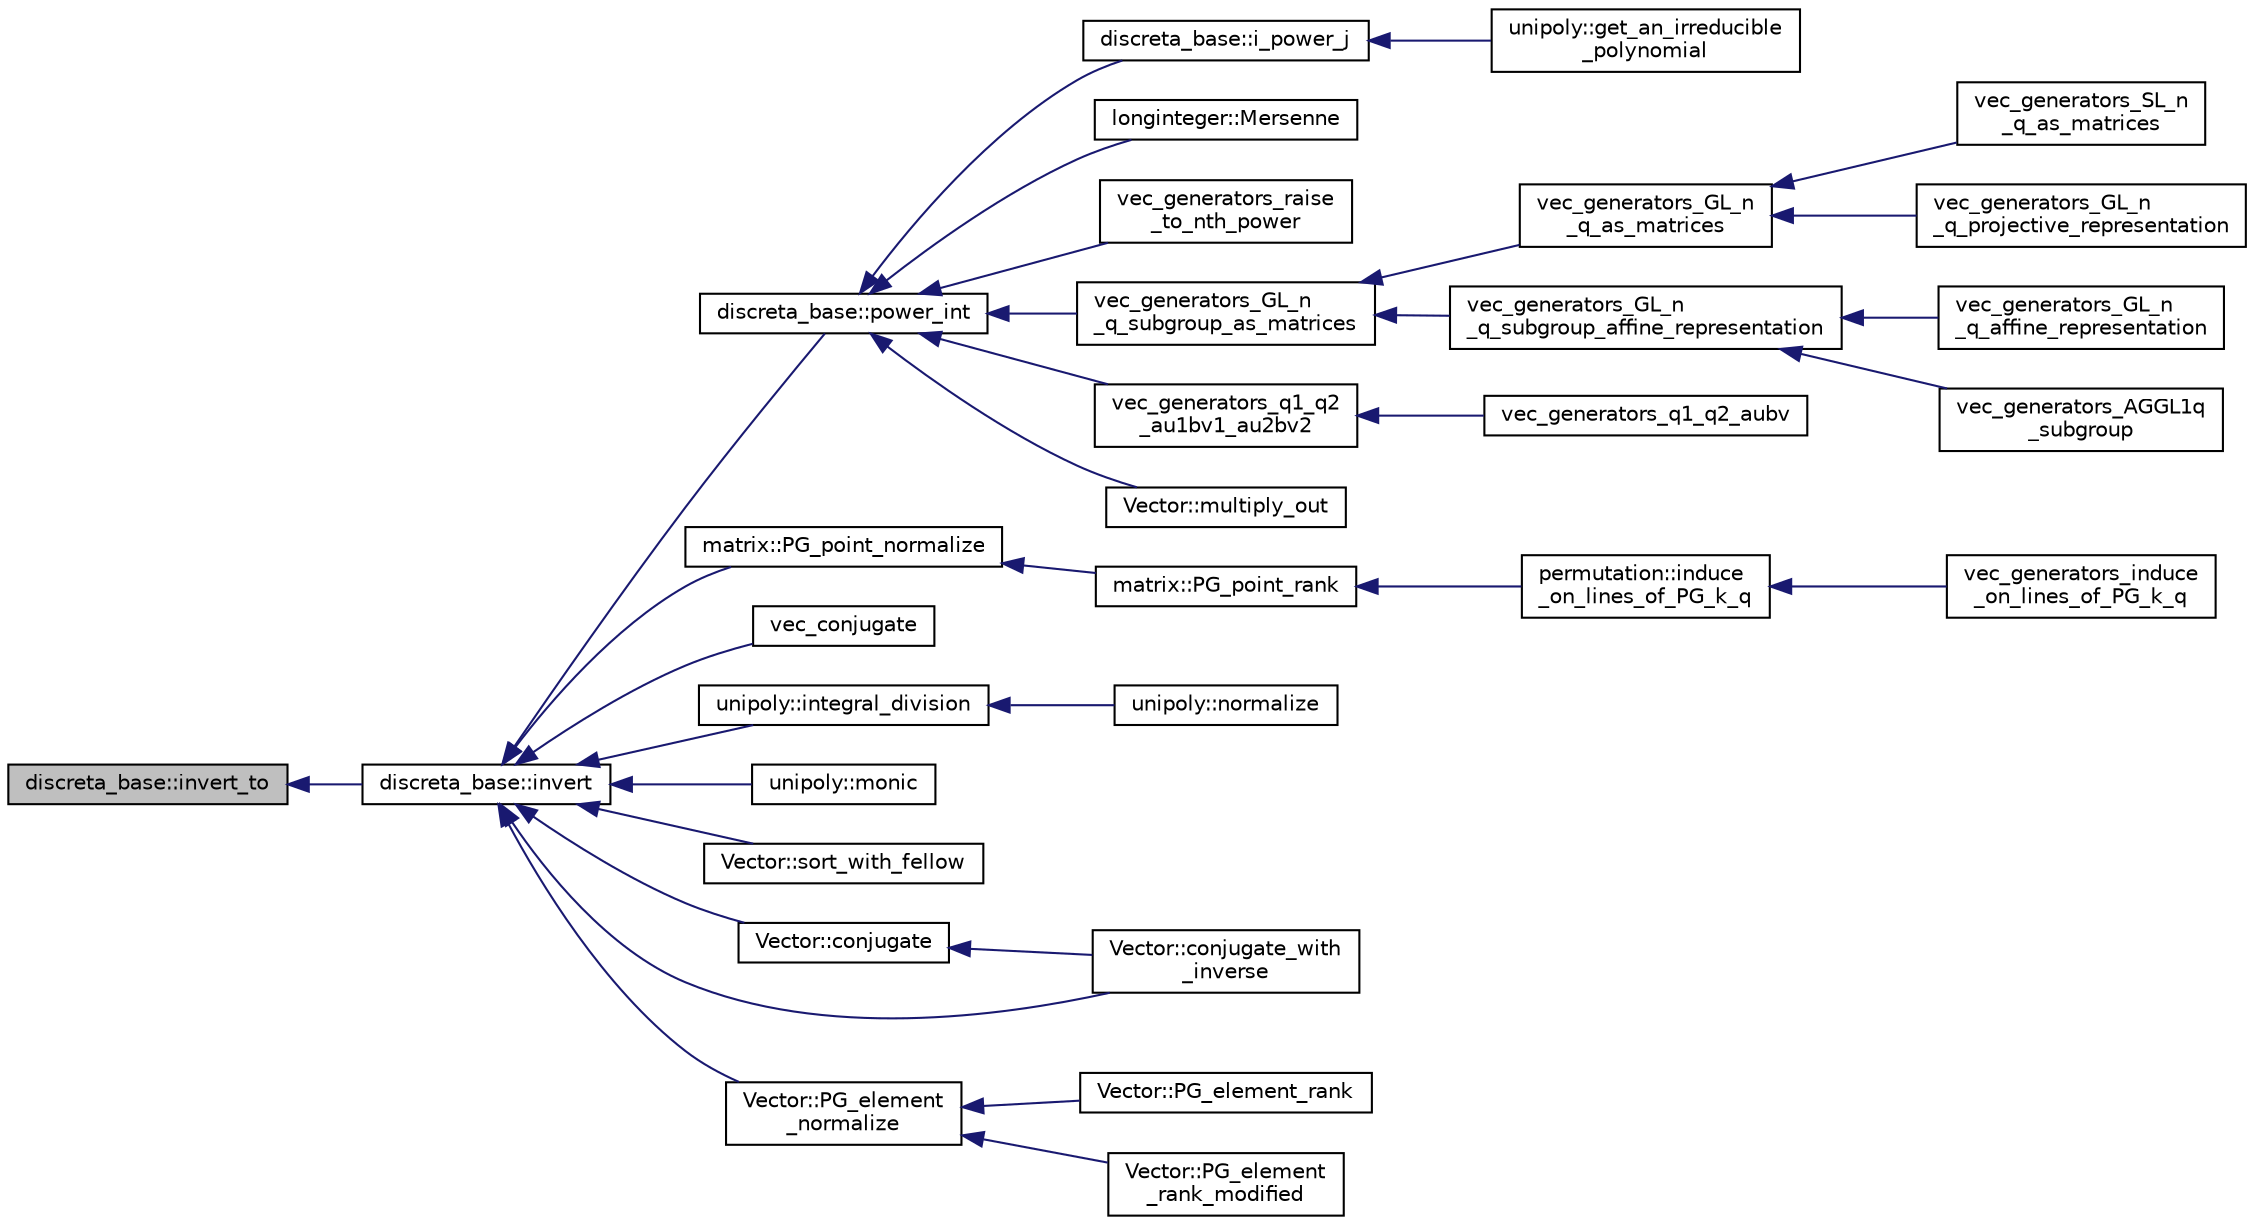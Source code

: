 digraph "discreta_base::invert_to"
{
  edge [fontname="Helvetica",fontsize="10",labelfontname="Helvetica",labelfontsize="10"];
  node [fontname="Helvetica",fontsize="10",shape=record];
  rankdir="LR";
  Node13739 [label="discreta_base::invert_to",height=0.2,width=0.4,color="black", fillcolor="grey75", style="filled", fontcolor="black"];
  Node13739 -> Node13740 [dir="back",color="midnightblue",fontsize="10",style="solid",fontname="Helvetica"];
  Node13740 [label="discreta_base::invert",height=0.2,width=0.4,color="black", fillcolor="white", style="filled",URL="$d7/d71/classdiscreta__base.html#a3c415a064ce76e183f000912875dea74"];
  Node13740 -> Node13741 [dir="back",color="midnightblue",fontsize="10",style="solid",fontname="Helvetica"];
  Node13741 [label="discreta_base::power_int",height=0.2,width=0.4,color="black", fillcolor="white", style="filled",URL="$d7/d71/classdiscreta__base.html#a4b7be615dfc1a72b6c6a623325e77628"];
  Node13741 -> Node13742 [dir="back",color="midnightblue",fontsize="10",style="solid",fontname="Helvetica"];
  Node13742 [label="discreta_base::i_power_j",height=0.2,width=0.4,color="black", fillcolor="white", style="filled",URL="$d7/d71/classdiscreta__base.html#ae0bc8b345a8d639e626267ddbebaa7a1"];
  Node13742 -> Node13743 [dir="back",color="midnightblue",fontsize="10",style="solid",fontname="Helvetica"];
  Node13743 [label="unipoly::get_an_irreducible\l_polynomial",height=0.2,width=0.4,color="black", fillcolor="white", style="filled",URL="$d1/d89/classunipoly.html#a14ae1863f2096e87f8115f5e8f727883"];
  Node13741 -> Node13744 [dir="back",color="midnightblue",fontsize="10",style="solid",fontname="Helvetica"];
  Node13744 [label="longinteger::Mersenne",height=0.2,width=0.4,color="black", fillcolor="white", style="filled",URL="$d3/d71/classlonginteger.html#a549866ae981b0229715752adc96be386"];
  Node13741 -> Node13745 [dir="back",color="midnightblue",fontsize="10",style="solid",fontname="Helvetica"];
  Node13745 [label="vec_generators_raise\l_to_nth_power",height=0.2,width=0.4,color="black", fillcolor="white", style="filled",URL="$d0/dd3/perm__group__gens_8_c.html#ae2abdba2094e87b7f58ee9042738b4f5"];
  Node13741 -> Node13746 [dir="back",color="midnightblue",fontsize="10",style="solid",fontname="Helvetica"];
  Node13746 [label="vec_generators_GL_n\l_q_subgroup_as_matrices",height=0.2,width=0.4,color="black", fillcolor="white", style="filled",URL="$d0/dd3/perm__group__gens_8_c.html#a67390878e31e37836b12fa5d56e72394"];
  Node13746 -> Node13747 [dir="back",color="midnightblue",fontsize="10",style="solid",fontname="Helvetica"];
  Node13747 [label="vec_generators_GL_n\l_q_as_matrices",height=0.2,width=0.4,color="black", fillcolor="white", style="filled",URL="$d0/dd3/perm__group__gens_8_c.html#a16af2db378d422175df1fdf70cb02806"];
  Node13747 -> Node13748 [dir="back",color="midnightblue",fontsize="10",style="solid",fontname="Helvetica"];
  Node13748 [label="vec_generators_SL_n\l_q_as_matrices",height=0.2,width=0.4,color="black", fillcolor="white", style="filled",URL="$d0/dd3/perm__group__gens_8_c.html#aece7a22e0963ee87d325797900443bd2"];
  Node13747 -> Node13749 [dir="back",color="midnightblue",fontsize="10",style="solid",fontname="Helvetica"];
  Node13749 [label="vec_generators_GL_n\l_q_projective_representation",height=0.2,width=0.4,color="black", fillcolor="white", style="filled",URL="$d0/dd3/perm__group__gens_8_c.html#ae56b1d99562cb32203518575c689746d"];
  Node13746 -> Node13750 [dir="back",color="midnightblue",fontsize="10",style="solid",fontname="Helvetica"];
  Node13750 [label="vec_generators_GL_n\l_q_subgroup_affine_representation",height=0.2,width=0.4,color="black", fillcolor="white", style="filled",URL="$d0/dd3/perm__group__gens_8_c.html#adc1a2bfe52c3047a066884771aa01321"];
  Node13750 -> Node13751 [dir="back",color="midnightblue",fontsize="10",style="solid",fontname="Helvetica"];
  Node13751 [label="vec_generators_GL_n\l_q_affine_representation",height=0.2,width=0.4,color="black", fillcolor="white", style="filled",URL="$d0/dd3/perm__group__gens_8_c.html#a689108f410f773f0681e21a864097f16"];
  Node13750 -> Node13752 [dir="back",color="midnightblue",fontsize="10",style="solid",fontname="Helvetica"];
  Node13752 [label="vec_generators_AGGL1q\l_subgroup",height=0.2,width=0.4,color="black", fillcolor="white", style="filled",URL="$d0/dd3/perm__group__gens_8_c.html#a93659c1c7a668dd6adf9f217c608e1f1"];
  Node13741 -> Node13753 [dir="back",color="midnightblue",fontsize="10",style="solid",fontname="Helvetica"];
  Node13753 [label="vec_generators_q1_q2\l_au1bv1_au2bv2",height=0.2,width=0.4,color="black", fillcolor="white", style="filled",URL="$d0/dd3/perm__group__gens_8_c.html#aee37285cfb5987a4fc1f5c7580865175"];
  Node13753 -> Node13754 [dir="back",color="midnightblue",fontsize="10",style="solid",fontname="Helvetica"];
  Node13754 [label="vec_generators_q1_q2_aubv",height=0.2,width=0.4,color="black", fillcolor="white", style="filled",URL="$d0/dd3/perm__group__gens_8_c.html#a0b5ce8828dd8a35cbfec4450f0d76edc"];
  Node13741 -> Node13755 [dir="back",color="midnightblue",fontsize="10",style="solid",fontname="Helvetica"];
  Node13755 [label="Vector::multiply_out",height=0.2,width=0.4,color="black", fillcolor="white", style="filled",URL="$d5/db2/class_vector.html#a3f8219c2cb731ff22790f6456753e104"];
  Node13740 -> Node13756 [dir="back",color="midnightblue",fontsize="10",style="solid",fontname="Helvetica"];
  Node13756 [label="matrix::PG_point_normalize",height=0.2,width=0.4,color="black", fillcolor="white", style="filled",URL="$d1/d8d/classmatrix.html#a99bed1e311402c77fa47ad8fea5ba8ce"];
  Node13756 -> Node13757 [dir="back",color="midnightblue",fontsize="10",style="solid",fontname="Helvetica"];
  Node13757 [label="matrix::PG_point_rank",height=0.2,width=0.4,color="black", fillcolor="white", style="filled",URL="$d1/d8d/classmatrix.html#a482c95dbcf39d23ea96bca94e2a3f8cb"];
  Node13757 -> Node13758 [dir="back",color="midnightblue",fontsize="10",style="solid",fontname="Helvetica"];
  Node13758 [label="permutation::induce\l_on_lines_of_PG_k_q",height=0.2,width=0.4,color="black", fillcolor="white", style="filled",URL="$d0/d08/classpermutation.html#a3e01585ffb15282fc45a3158c5ad0b76"];
  Node13758 -> Node13759 [dir="back",color="midnightblue",fontsize="10",style="solid",fontname="Helvetica"];
  Node13759 [label="vec_generators_induce\l_on_lines_of_PG_k_q",height=0.2,width=0.4,color="black", fillcolor="white", style="filled",URL="$d0/dd3/perm__group__gens_8_c.html#ab33fa2e167b2501e5761fee699b4c285"];
  Node13740 -> Node13760 [dir="back",color="midnightblue",fontsize="10",style="solid",fontname="Helvetica"];
  Node13760 [label="vec_conjugate",height=0.2,width=0.4,color="black", fillcolor="white", style="filled",URL="$d0/dd3/perm__group__gens_8_c.html#a394633eb67f30ca43fc9aff8abfff329"];
  Node13740 -> Node13761 [dir="back",color="midnightblue",fontsize="10",style="solid",fontname="Helvetica"];
  Node13761 [label="unipoly::integral_division",height=0.2,width=0.4,color="black", fillcolor="white", style="filled",URL="$d1/d89/classunipoly.html#aeb794e4d6b10709ed6be7dae9826d705"];
  Node13761 -> Node13762 [dir="back",color="midnightblue",fontsize="10",style="solid",fontname="Helvetica"];
  Node13762 [label="unipoly::normalize",height=0.2,width=0.4,color="black", fillcolor="white", style="filled",URL="$d1/d89/classunipoly.html#a1fdf6f2da235edcf45fca433dea19370"];
  Node13740 -> Node13763 [dir="back",color="midnightblue",fontsize="10",style="solid",fontname="Helvetica"];
  Node13763 [label="unipoly::monic",height=0.2,width=0.4,color="black", fillcolor="white", style="filled",URL="$d1/d89/classunipoly.html#a44fd80fcd3b9dc5b3d9f915761a8082d"];
  Node13740 -> Node13764 [dir="back",color="midnightblue",fontsize="10",style="solid",fontname="Helvetica"];
  Node13764 [label="Vector::sort_with_fellow",height=0.2,width=0.4,color="black", fillcolor="white", style="filled",URL="$d5/db2/class_vector.html#a689bf0a0797099e26f9b40d07cfd1b9c"];
  Node13740 -> Node13765 [dir="back",color="midnightblue",fontsize="10",style="solid",fontname="Helvetica"];
  Node13765 [label="Vector::conjugate",height=0.2,width=0.4,color="black", fillcolor="white", style="filled",URL="$d5/db2/class_vector.html#a477bb8091a6946d25d1c7b2e32c9a474"];
  Node13765 -> Node13766 [dir="back",color="midnightblue",fontsize="10",style="solid",fontname="Helvetica"];
  Node13766 [label="Vector::conjugate_with\l_inverse",height=0.2,width=0.4,color="black", fillcolor="white", style="filled",URL="$d5/db2/class_vector.html#a31e4b25f3c2939f565f2a9f215a5fd19"];
  Node13740 -> Node13766 [dir="back",color="midnightblue",fontsize="10",style="solid",fontname="Helvetica"];
  Node13740 -> Node13767 [dir="back",color="midnightblue",fontsize="10",style="solid",fontname="Helvetica"];
  Node13767 [label="Vector::PG_element\l_normalize",height=0.2,width=0.4,color="black", fillcolor="white", style="filled",URL="$d5/db2/class_vector.html#a8cca2f9cb0336c06d2ab0b6f835ceb82"];
  Node13767 -> Node13768 [dir="back",color="midnightblue",fontsize="10",style="solid",fontname="Helvetica"];
  Node13768 [label="Vector::PG_element_rank",height=0.2,width=0.4,color="black", fillcolor="white", style="filled",URL="$d5/db2/class_vector.html#a0dedd5c9b487e5160589e2b312091246"];
  Node13767 -> Node13769 [dir="back",color="midnightblue",fontsize="10",style="solid",fontname="Helvetica"];
  Node13769 [label="Vector::PG_element\l_rank_modified",height=0.2,width=0.4,color="black", fillcolor="white", style="filled",URL="$d5/db2/class_vector.html#a7d29be1c56b7eb6711b79a25c1755290"];
}

